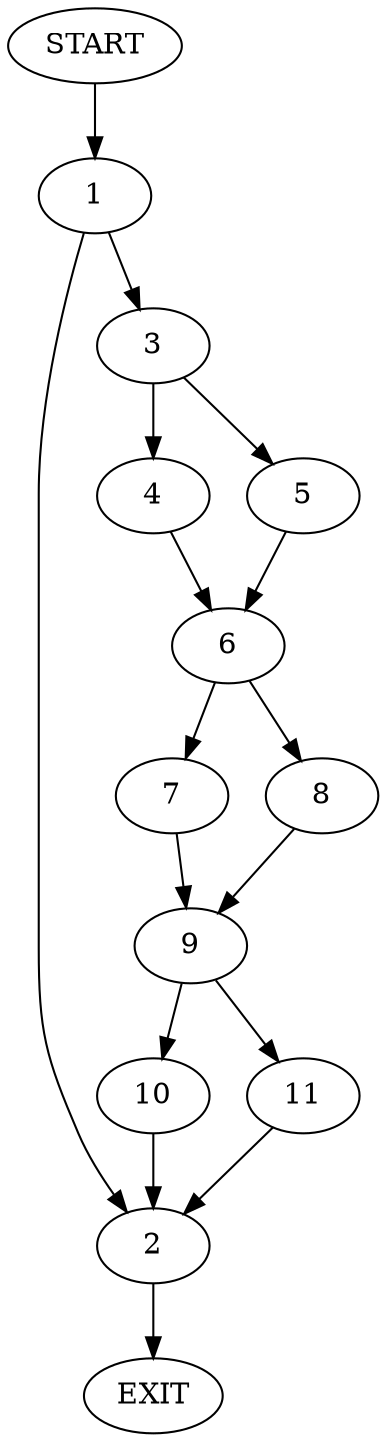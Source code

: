 digraph {
0 [label="START"]
12 [label="EXIT"]
0 -> 1
1 -> 2
1 -> 3
2 -> 12
3 -> 4
3 -> 5
5 -> 6
4 -> 6
6 -> 7
6 -> 8
8 -> 9
7 -> 9
9 -> 10
9 -> 11
11 -> 2
10 -> 2
}
